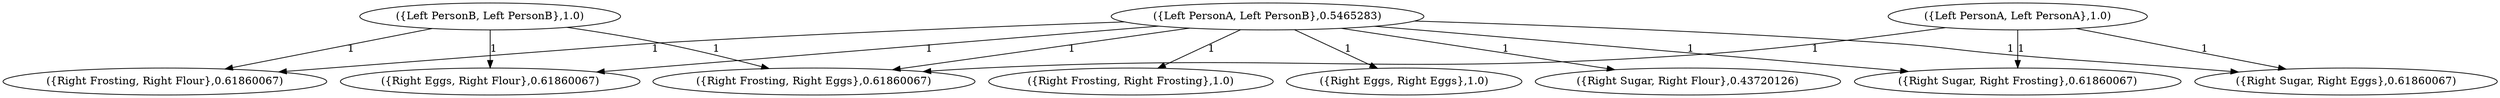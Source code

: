 digraph G {
0 -> 5[label="1"];
0 -> 4[label="1"];
0 -> 3[label="1"];
1 -> 10[label="1"];
1 -> 9[label="1"];
1 -> 8[label="1"];
1 -> 7[label="1"];
1 -> 4[label="1"];
1 -> 5[label="1"];
1 -> 6[label="1"];
1 -> 3[label="1"];
2 -> 10[label="1"];
2 -> 9[label="1"];
2 -> 5[label="1"];
0 [label="({Left PersonB, Left PersonB},1.0)"];
1 [label="({Left PersonA, Left PersonB},0.5465283)"];
2 [label="({Left PersonA, Left PersonA},1.0)"];
3 [label="({Right Eggs, Right Flour},0.61860067)"];
4 [label="({Right Frosting, Right Flour},0.61860067)"];
5 [label="({Right Frosting, Right Eggs},0.61860067)"];
6 [label="({Right Eggs, Right Eggs},1.0)"];
7 [label="({Right Frosting, Right Frosting},1.0)"];
8 [label="({Right Sugar, Right Flour},0.43720126)"];
9 [label="({Right Sugar, Right Eggs},0.61860067)"];
10 [label="({Right Sugar, Right Frosting},0.61860067)"];
}